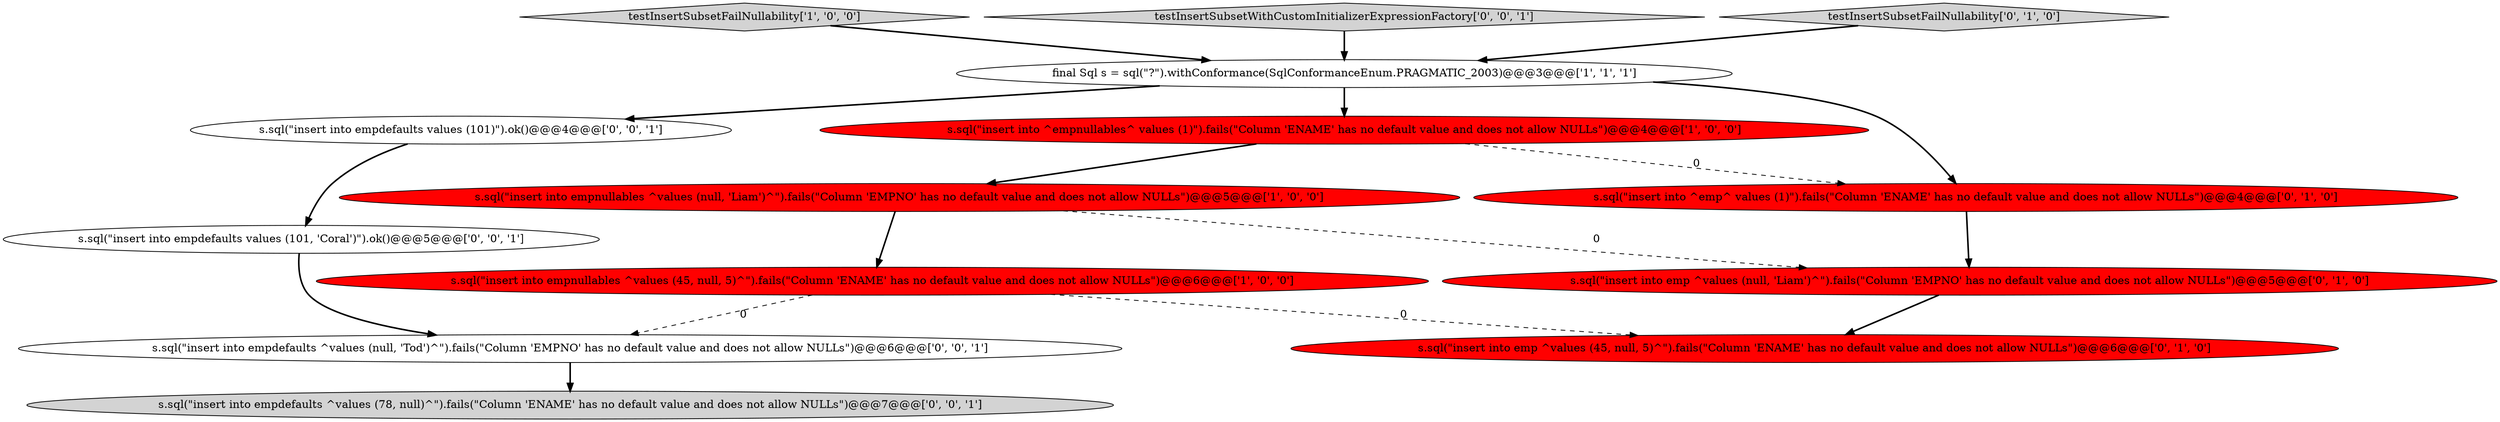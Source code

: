 digraph {
13 [style = filled, label = "s.sql(\"insert into empdefaults values (101)\").ok()@@@4@@@['0', '0', '1']", fillcolor = white, shape = ellipse image = "AAA0AAABBB3BBB"];
12 [style = filled, label = "s.sql(\"insert into empdefaults values (101, 'Coral')\").ok()@@@5@@@['0', '0', '1']", fillcolor = white, shape = ellipse image = "AAA0AAABBB3BBB"];
9 [style = filled, label = "s.sql(\"insert into empdefaults ^values (null, 'Tod')^\").fails(\"Column 'EMPNO' has no default value and does not allow NULLs\")@@@6@@@['0', '0', '1']", fillcolor = white, shape = ellipse image = "AAA0AAABBB3BBB"];
1 [style = filled, label = "final Sql s = sql(\"?\").withConformance(SqlConformanceEnum.PRAGMATIC_2003)@@@3@@@['1', '1', '1']", fillcolor = white, shape = ellipse image = "AAA0AAABBB1BBB"];
4 [style = filled, label = "s.sql(\"insert into ^empnullables^ values (1)\").fails(\"Column 'ENAME' has no default value and does not allow NULLs\")@@@4@@@['1', '0', '0']", fillcolor = red, shape = ellipse image = "AAA1AAABBB1BBB"];
2 [style = filled, label = "s.sql(\"insert into empnullables ^values (null, 'Liam')^\").fails(\"Column 'EMPNO' has no default value and does not allow NULLs\")@@@5@@@['1', '0', '0']", fillcolor = red, shape = ellipse image = "AAA1AAABBB1BBB"];
3 [style = filled, label = "testInsertSubsetFailNullability['1', '0', '0']", fillcolor = lightgray, shape = diamond image = "AAA0AAABBB1BBB"];
5 [style = filled, label = "s.sql(\"insert into emp ^values (45, null, 5)^\").fails(\"Column 'ENAME' has no default value and does not allow NULLs\")@@@6@@@['0', '1', '0']", fillcolor = red, shape = ellipse image = "AAA1AAABBB2BBB"];
6 [style = filled, label = "s.sql(\"insert into emp ^values (null, 'Liam')^\").fails(\"Column 'EMPNO' has no default value and does not allow NULLs\")@@@5@@@['0', '1', '0']", fillcolor = red, shape = ellipse image = "AAA1AAABBB2BBB"];
0 [style = filled, label = "s.sql(\"insert into empnullables ^values (45, null, 5)^\").fails(\"Column 'ENAME' has no default value and does not allow NULLs\")@@@6@@@['1', '0', '0']", fillcolor = red, shape = ellipse image = "AAA1AAABBB1BBB"];
11 [style = filled, label = "s.sql(\"insert into empdefaults ^values (78, null)^\").fails(\"Column 'ENAME' has no default value and does not allow NULLs\")@@@7@@@['0', '0', '1']", fillcolor = lightgray, shape = ellipse image = "AAA0AAABBB3BBB"];
7 [style = filled, label = "s.sql(\"insert into ^emp^ values (1)\").fails(\"Column 'ENAME' has no default value and does not allow NULLs\")@@@4@@@['0', '1', '0']", fillcolor = red, shape = ellipse image = "AAA1AAABBB2BBB"];
10 [style = filled, label = "testInsertSubsetWithCustomInitializerExpressionFactory['0', '0', '1']", fillcolor = lightgray, shape = diamond image = "AAA0AAABBB3BBB"];
8 [style = filled, label = "testInsertSubsetFailNullability['0', '1', '0']", fillcolor = lightgray, shape = diamond image = "AAA0AAABBB2BBB"];
8->1 [style = bold, label=""];
6->5 [style = bold, label=""];
1->4 [style = bold, label=""];
2->0 [style = bold, label=""];
13->12 [style = bold, label=""];
4->2 [style = bold, label=""];
0->9 [style = dashed, label="0"];
9->11 [style = bold, label=""];
3->1 [style = bold, label=""];
10->1 [style = bold, label=""];
12->9 [style = bold, label=""];
0->5 [style = dashed, label="0"];
4->7 [style = dashed, label="0"];
1->7 [style = bold, label=""];
1->13 [style = bold, label=""];
7->6 [style = bold, label=""];
2->6 [style = dashed, label="0"];
}
